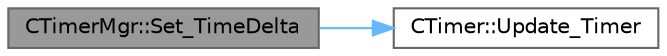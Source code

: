 digraph "CTimerMgr::Set_TimeDelta"
{
 // LATEX_PDF_SIZE
  bgcolor="transparent";
  edge [fontname=Helvetica,fontsize=10,labelfontname=Helvetica,labelfontsize=10];
  node [fontname=Helvetica,fontsize=10,shape=box,height=0.2,width=0.4];
  rankdir="LR";
  Node1 [id="Node000001",label="CTimerMgr::Set_TimeDelta",height=0.2,width=0.4,color="gray40", fillcolor="grey60", style="filled", fontcolor="black",tooltip=" "];
  Node1 -> Node2 [id="edge2_Node000001_Node000002",color="steelblue1",style="solid",tooltip=" "];
  Node2 [id="Node000002",label="CTimer::Update_Timer",height=0.2,width=0.4,color="grey40", fillcolor="white", style="filled",URL="$class_c_timer.html#ab02e145d6cdc46233bd89a8ca727b97d",tooltip=" "];
}
